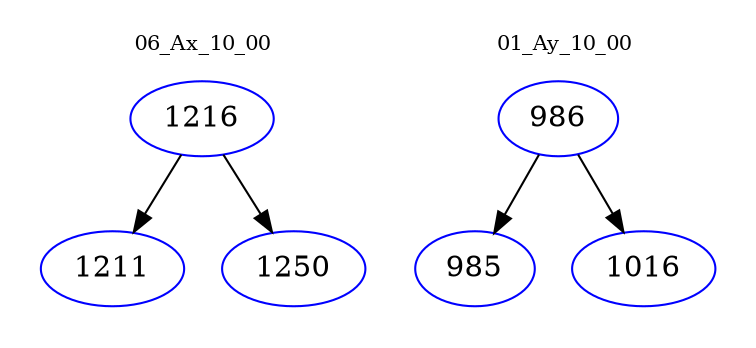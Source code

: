 digraph{
subgraph cluster_0 {
color = white
label = "06_Ax_10_00";
fontsize=10;
T0_1216 [label="1216", color="blue"]
T0_1216 -> T0_1211 [color="black"]
T0_1211 [label="1211", color="blue"]
T0_1216 -> T0_1250 [color="black"]
T0_1250 [label="1250", color="blue"]
}
subgraph cluster_1 {
color = white
label = "01_Ay_10_00";
fontsize=10;
T1_986 [label="986", color="blue"]
T1_986 -> T1_985 [color="black"]
T1_985 [label="985", color="blue"]
T1_986 -> T1_1016 [color="black"]
T1_1016 [label="1016", color="blue"]
}
}
